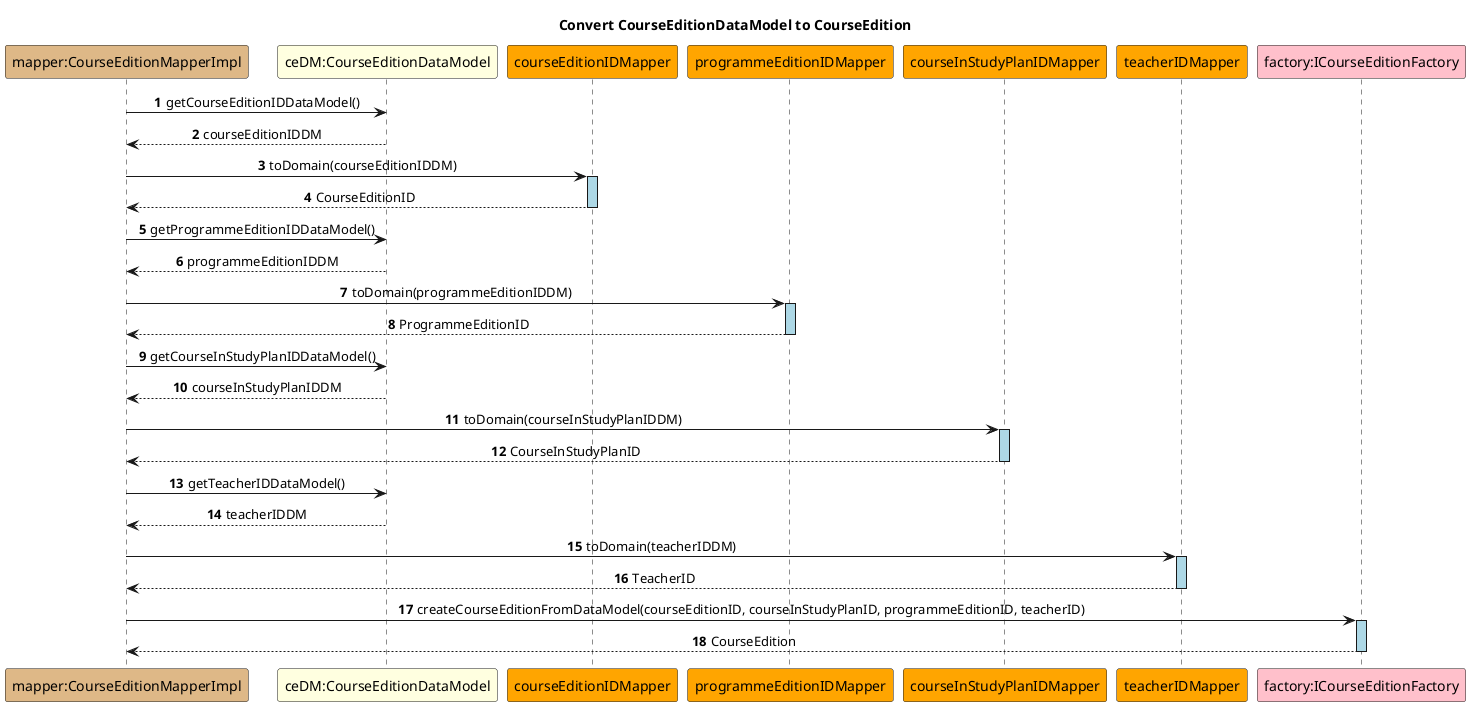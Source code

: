 @startuml
autonumber
skinparam sequenceMessageAlign center
skinparam sequenceLifeLineBackgroundColor lightblue
title Convert CourseEditionDataModel to CourseEdition

participant "mapper:CourseEditionMapperImpl" as Mapper #burlywood
participant "ceDM:CourseEditionDataModel" as CEDataModel #lightyellow

participant "courseEditionIDMapper" as CEIDMapper #orange
participant "programmeEditionIDMapper" as PEIDMapper #orange
participant "courseInStudyPlanIDMapper" as CSPIDMapper #orange
participant "teacherIDMapper" as TIDMapper #orange
participant "factory:ICourseEditionFactory" as Factory #pink

Mapper -> CEDataModel : getCourseEditionIDDataModel()
CEDataModel --> Mapper : courseEditionIDDM

Mapper -> CEIDMapper : toDomain(courseEditionIDDM)
activate CEIDMapper
CEIDMapper --> Mapper : CourseEditionID
deactivate CEIDMapper

Mapper -> CEDataModel : getProgrammeEditionIDDataModel()
CEDataModel --> Mapper : programmeEditionIDDM

Mapper -> PEIDMapper : toDomain(programmeEditionIDDM)
activate PEIDMapper
PEIDMapper --> Mapper : ProgrammeEditionID
deactivate PEIDMapper

Mapper -> CEDataModel : getCourseInStudyPlanIDDataModel()
CEDataModel --> Mapper : courseInStudyPlanIDDM

Mapper -> CSPIDMapper : toDomain(courseInStudyPlanIDDM)
activate CSPIDMapper
CSPIDMapper --> Mapper : CourseInStudyPlanID
deactivate CSPIDMapper

Mapper -> CEDataModel : getTeacherIDDataModel()
CEDataModel --> Mapper : teacherIDDM

Mapper -> TIDMapper : toDomain(teacherIDDM)
activate TIDMapper
TIDMapper --> Mapper : TeacherID
deactivate TIDMapper

Mapper -> Factory : createCourseEditionFromDataModel(courseEditionID, courseInStudyPlanID, programmeEditionID, teacherID)
activate Factory
Factory --> Mapper : CourseEdition
deactivate Factory

@enduml
